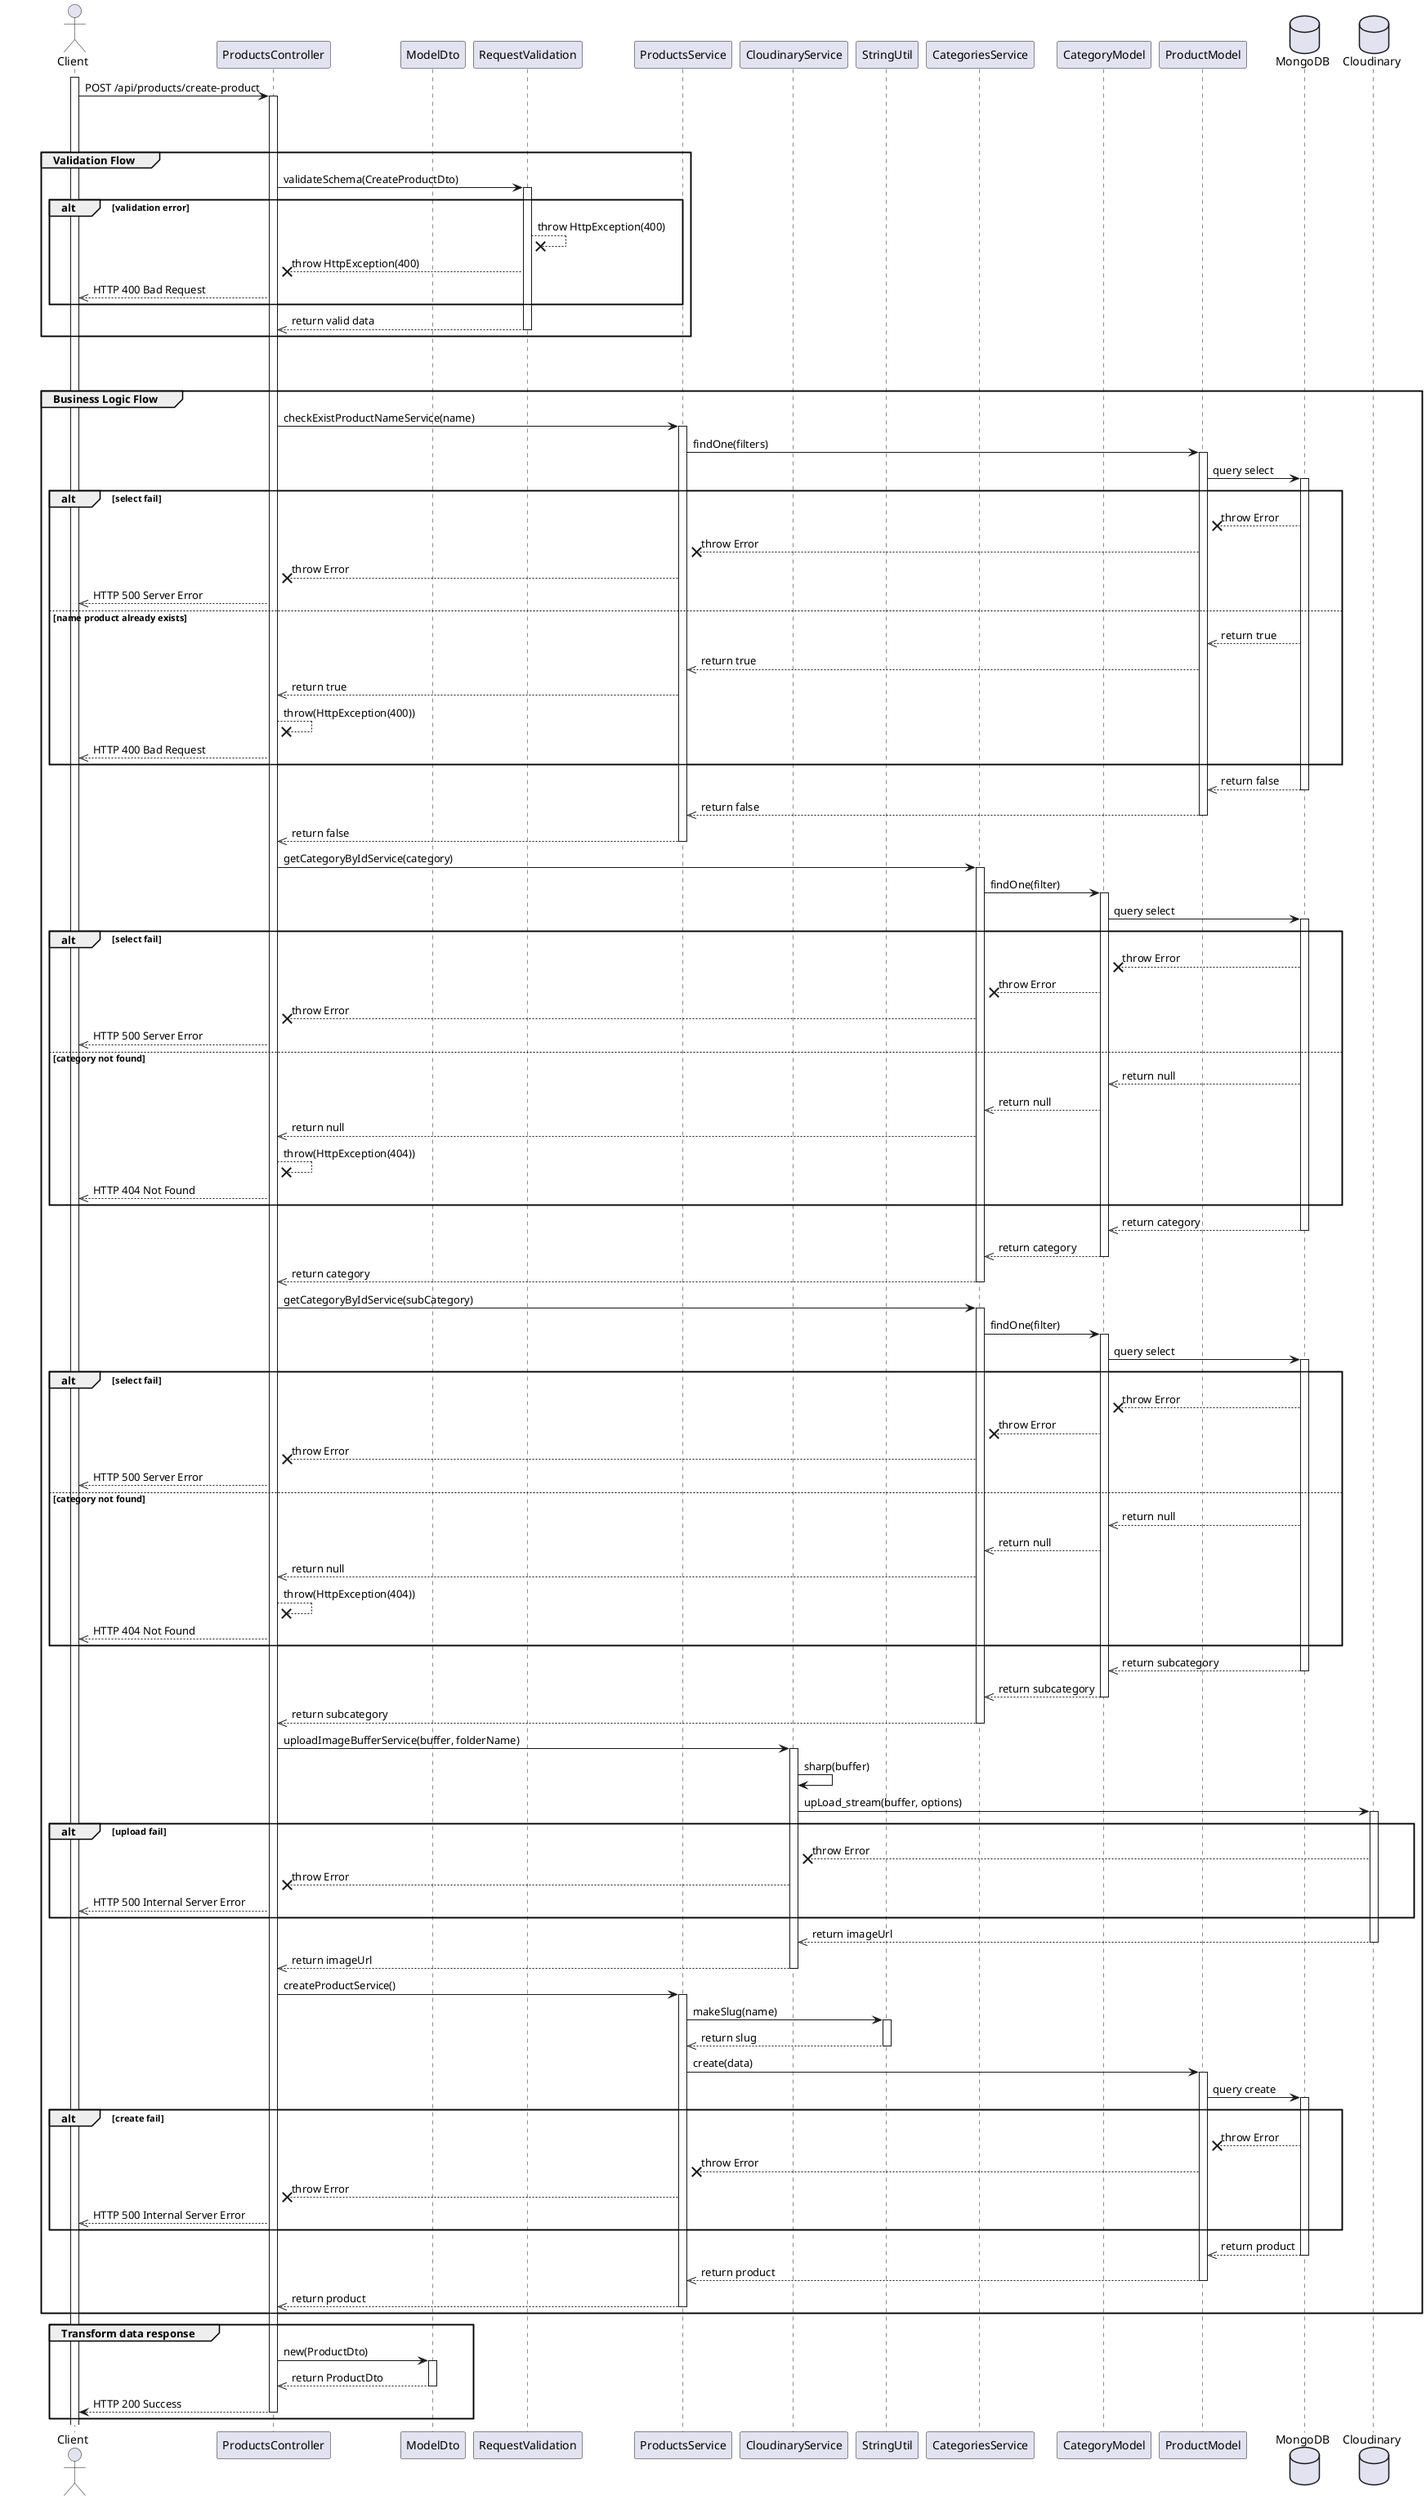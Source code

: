@startuml Create Products

actor Client


participant ProductsController
participant ModelDto
participant RequestValidation
participant ProductsService
participant CloudinaryService
participant StringUtil
participant CategoriesService
participant CategoryModel
participant ProductModel


database MongoDB
database Cloudinary

' Step 1
    activate Client
    Client -> ProductsController: POST /api/products/create-product
    activate ProductsController
break
break

' Step 5
group Validation Flow
    ProductsController -> RequestValidation: validateSchema(CreateProductDto)
    activate RequestValidation
    alt validation error
        RequestValidation --x RequestValidation: throw HttpException(400)
        RequestValidation --x ProductsController: throw HttpException(400)
        ProductsController -->> Client: HTTP 400 Bad Request
    end
    RequestValidation -->> ProductsController: return valid data
    deactivate RequestValidation
end

break
break


' Step 6
group Business Logic Flow
    ProductsController -> ProductsService: checkExistProductNameService(name)
    activate ProductsService
    ProductsService -> ProductModel: findOne(filters)
    activate ProductModel
    ProductModel -> MongoDB: query select
    activate MongoDB

    alt select fail 
        MongoDB --x ProductModel: throw Error
        ProductModel --x ProductsService: throw Error
        ProductsService --x ProductsController: throw Error
        ProductsController -->> Client: HTTP 500 Server Error

    else name product already exists
        MongoDB -->> ProductModel: return true
        ProductModel -->> ProductsService: return true
        ProductsService -->> ProductsController: return true
        ProductsController --x ProductsController: throw(HttpException(400))
        ProductsController -->> Client: HTTP 400 Bad Request
    end
    
    MongoDB -->> ProductModel: return false
    deactivate MongoDB
    ProductModel -->> ProductsService: return false
    deactivate ProductModel
    ProductsService -->> ProductsController: return false
    deactivate ProductsService
    ProductsController -> CategoriesService: getCategoryByIdService(category)
    activate CategoriesService
    CategoriesService -> CategoryModel: findOne(filter)
    activate CategoryModel
    CategoryModel -> MongoDB: query select
    activate MongoDB

    alt select fail 
        MongoDB --x CategoryModel: throw Error
        CategoryModel --x CategoriesService: throw Error
        CategoriesService --x ProductsController: throw Error
        ProductsController -->> Client: HTTP 500 Server Error
    else category not found
        MongoDB -->> CategoryModel: return null
        CategoryModel -->> CategoriesService: return null
        CategoriesService -->> ProductsController: return null
        ProductsController --x ProductsController: throw(HttpException(404))
        ProductsController -->> Client: HTTP 404 Not Found
    end

    MongoDB -->> CategoryModel: return category
    deactivate MongoDB
    CategoryModel -->> CategoriesService: return category
    deactivate CategoryModel
    CategoriesService -->> ProductsController: return category
    deactivate CategoriesService
    ProductsController -> CategoriesService: getCategoryByIdService(subCategory)
    activate CategoriesService
    CategoriesService -> CategoryModel: findOne(filter)
    activate CategoryModel
    CategoryModel -> MongoDB: query select
    activate MongoDB

    alt select fail 
        MongoDB --x CategoryModel: throw Error
        CategoryModel --x CategoriesService: throw Error
        CategoriesService --x ProductsController: throw Error
        ProductsController -->> Client: HTTP 500 Server Error
    else category not found
        MongoDB -->> CategoryModel: return null
        CategoryModel -->> CategoriesService: return null
        CategoriesService -->> ProductsController: return null
        ProductsController --x ProductsController: throw(HttpException(404))
        ProductsController -->> Client: HTTP 404 Not Found
    end

    MongoDB -->> CategoryModel: return subcategory
    deactivate MongoDB
    CategoryModel -->> CategoriesService: return subcategory
    deactivate CategoryModel
    CategoriesService -->> ProductsController: return subcategory
    deactivate CategoriesService
    ProductsController -> CloudinaryService: uploadImageBufferService(buffer, folderName)
    activate CloudinaryService
    CloudinaryService -> CloudinaryService: sharp(buffer)
    CloudinaryService -> Cloudinary: upLoad_stream(buffer, options)
    activate Cloudinary

    alt upload fail
        Cloudinary --x CloudinaryService: throw Error
        CloudinaryService --x ProductsController: throw Error
        ProductsController -->> Client: HTTP 500 Internal Server Error
    end

    Cloudinary -->> CloudinaryService: return imageUrl
    deactivate Cloudinary
    CloudinaryService -->> ProductsController: return imageUrl
    deactivate CloudinaryService
    ProductsController -> ProductsService: createProductService()
    activate ProductsService
    ProductsService -> StringUtil: makeSlug(name)
    activate StringUtil
    StringUtil -->> ProductsService: return slug
    deactivate StringUtil
    ProductsService -> ProductModel: create(data)
    activate ProductModel
    ProductModel -> MongoDB: query create
    activate MongoDB

    alt create fail
        MongoDB --x ProductModel: throw Error
        ProductModel --x ProductsService: throw Error
        ProductsService --x ProductsController: throw Error
        ProductsController -->> Client: HTTP 500 Internal Server Error
    end

    MongoDB -->> ProductModel: return product
    deactivate MongoDB
    ProductModel -->> ProductsService: return product
    deactivate ProductModel
    ProductsService -->> ProductsController: return product
    deactivate ProductsService

end

group Transform data response
    ProductsController -> ModelDto: new(ProductDto)
    activate ModelDto
    ModelDto -->> ProductsController: return ProductDto 
    deactivate ModelDto
    ProductsController --> Client: HTTP 200 Success
    deactivate ProductsController
end

@enduml
